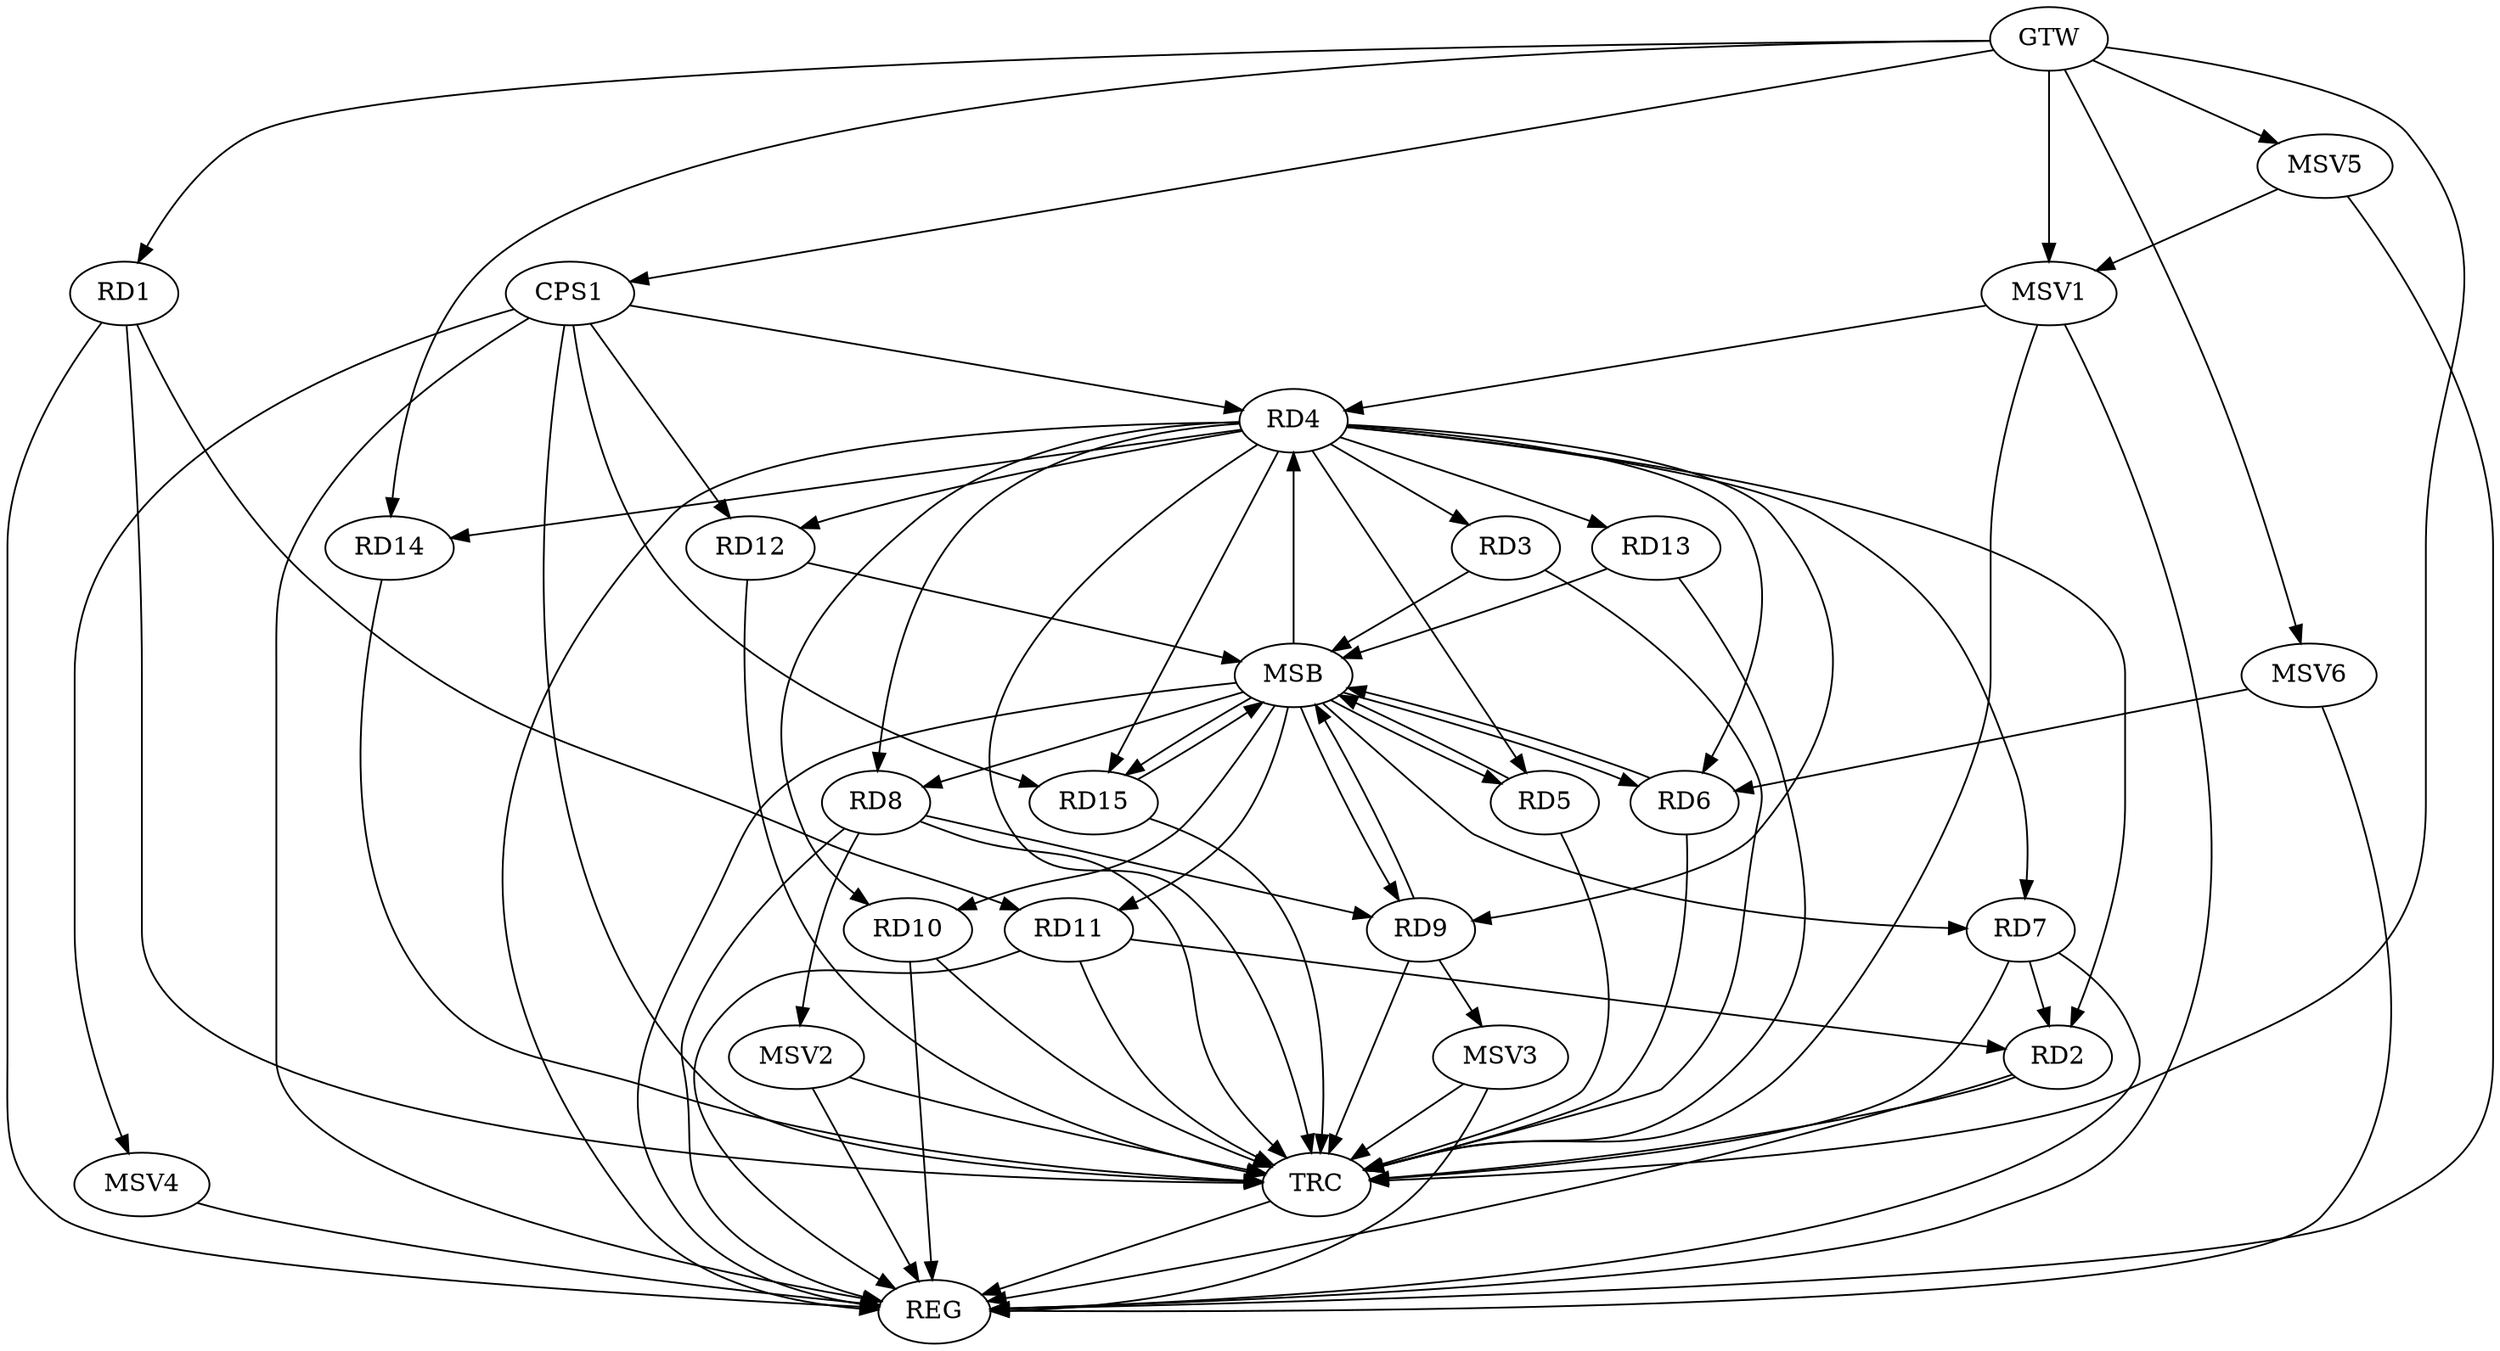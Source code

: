 strict digraph G {
  RD1 [ label="RD1" ];
  RD2 [ label="RD2" ];
  RD3 [ label="RD3" ];
  RD4 [ label="RD4" ];
  RD5 [ label="RD5" ];
  RD6 [ label="RD6" ];
  RD7 [ label="RD7" ];
  RD8 [ label="RD8" ];
  RD9 [ label="RD9" ];
  RD10 [ label="RD10" ];
  RD11 [ label="RD11" ];
  RD12 [ label="RD12" ];
  RD13 [ label="RD13" ];
  RD14 [ label="RD14" ];
  RD15 [ label="RD15" ];
  CPS1 [ label="CPS1" ];
  GTW [ label="GTW" ];
  REG [ label="REG" ];
  MSB [ label="MSB" ];
  TRC [ label="TRC" ];
  MSV1 [ label="MSV1" ];
  MSV2 [ label="MSV2" ];
  MSV3 [ label="MSV3" ];
  MSV4 [ label="MSV4" ];
  MSV5 [ label="MSV5" ];
  MSV6 [ label="MSV6" ];
  RD1 -> RD11;
  RD4 -> RD2;
  RD7 -> RD2;
  RD11 -> RD2;
  RD4 -> RD9;
  RD4 -> RD13;
  RD8 -> RD9;
  CPS1 -> RD4;
  CPS1 -> RD12;
  CPS1 -> RD15;
  GTW -> RD1;
  GTW -> RD14;
  GTW -> CPS1;
  RD1 -> REG;
  RD2 -> REG;
  RD4 -> REG;
  RD7 -> REG;
  RD8 -> REG;
  RD10 -> REG;
  RD11 -> REG;
  CPS1 -> REG;
  RD3 -> MSB;
  MSB -> RD11;
  MSB -> REG;
  RD5 -> MSB;
  MSB -> RD4;
  MSB -> RD6;
  MSB -> RD9;
  RD6 -> MSB;
  MSB -> RD15;
  RD9 -> MSB;
  MSB -> RD5;
  MSB -> RD8;
  RD12 -> MSB;
  MSB -> RD10;
  RD13 -> MSB;
  MSB -> RD7;
  RD15 -> MSB;
  RD1 -> TRC;
  RD2 -> TRC;
  RD3 -> TRC;
  RD4 -> TRC;
  RD5 -> TRC;
  RD6 -> TRC;
  RD7 -> TRC;
  RD8 -> TRC;
  RD9 -> TRC;
  RD10 -> TRC;
  RD11 -> TRC;
  RD12 -> TRC;
  RD13 -> TRC;
  RD14 -> TRC;
  RD15 -> TRC;
  CPS1 -> TRC;
  GTW -> TRC;
  TRC -> REG;
  RD4 -> RD14;
  RD4 -> RD3;
  RD4 -> RD10;
  RD4 -> RD8;
  RD4 -> RD5;
  RD4 -> RD7;
  RD4 -> RD12;
  RD4 -> RD6;
  RD4 -> RD15;
  MSV1 -> RD4;
  GTW -> MSV1;
  MSV1 -> REG;
  MSV1 -> TRC;
  RD8 -> MSV2;
  MSV2 -> REG;
  MSV2 -> TRC;
  RD9 -> MSV3;
  MSV3 -> REG;
  MSV3 -> TRC;
  CPS1 -> MSV4;
  MSV4 -> REG;
  MSV5 -> MSV1;
  GTW -> MSV5;
  MSV5 -> REG;
  MSV6 -> RD6;
  GTW -> MSV6;
  MSV6 -> REG;
}
